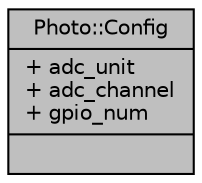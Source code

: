 digraph "Photo::Config"
{
 // LATEX_PDF_SIZE
  edge [fontname="Helvetica",fontsize="10",labelfontname="Helvetica",labelfontsize="10"];
  node [fontname="Helvetica",fontsize="10",shape=record];
  Node1 [label="{Photo::Config\n|+ adc_unit\l+ adc_channel\l+ gpio_num\l|}",height=0.2,width=0.4,color="black", fillcolor="grey75", style="filled", fontcolor="black",tooltip=" "];
}
